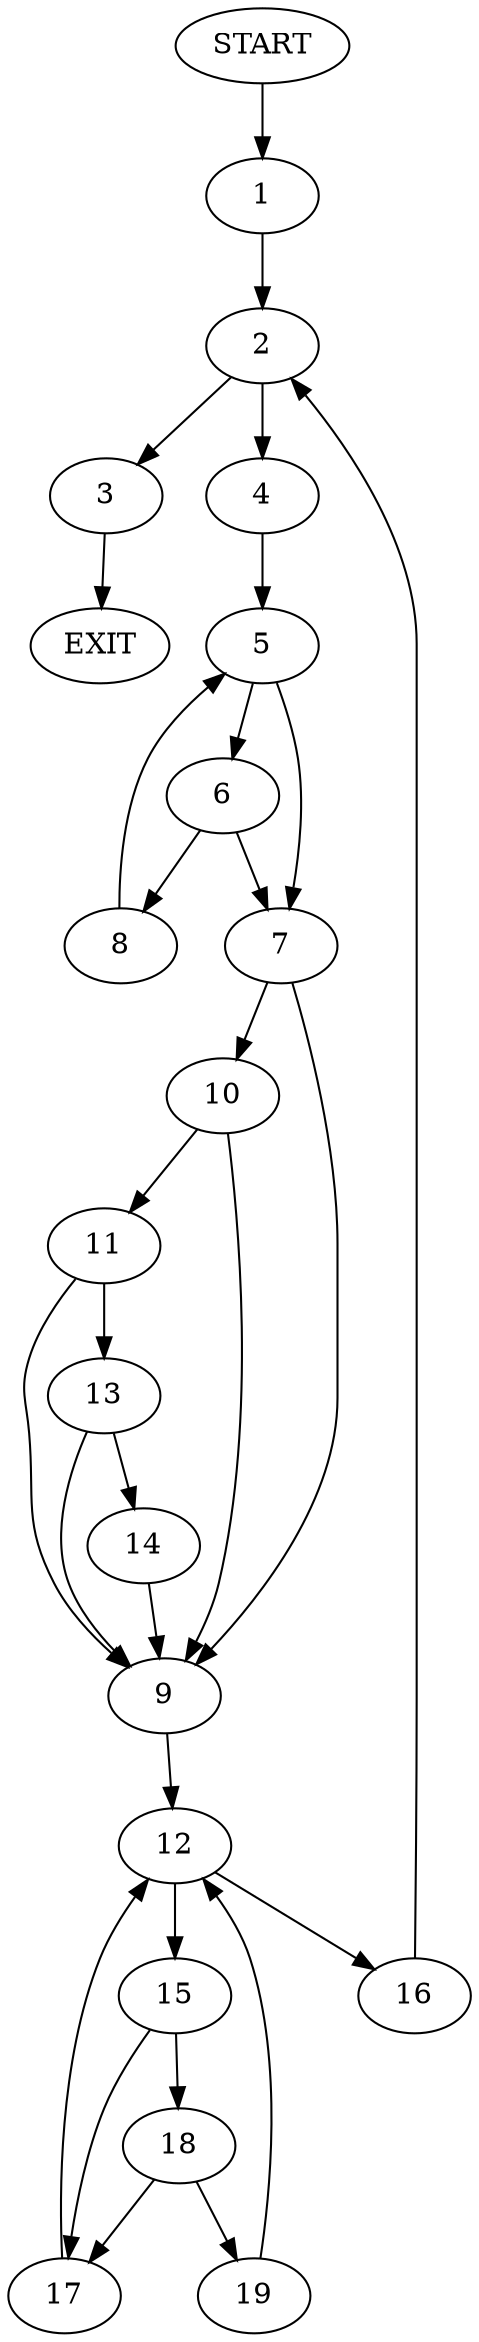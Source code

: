 digraph {
0 [label="START"]
20 [label="EXIT"]
0 -> 1
1 -> 2
2 -> 3
2 -> 4
3 -> 20
4 -> 5
5 -> 6
5 -> 7
6 -> 8
6 -> 7
7 -> 9
7 -> 10
8 -> 5
10 -> 9
10 -> 11
9 -> 12
11 -> 9
11 -> 13
13 -> 9
13 -> 14
14 -> 9
12 -> 15
12 -> 16
15 -> 17
15 -> 18
16 -> 2
17 -> 12
18 -> 19
18 -> 17
19 -> 12
}

